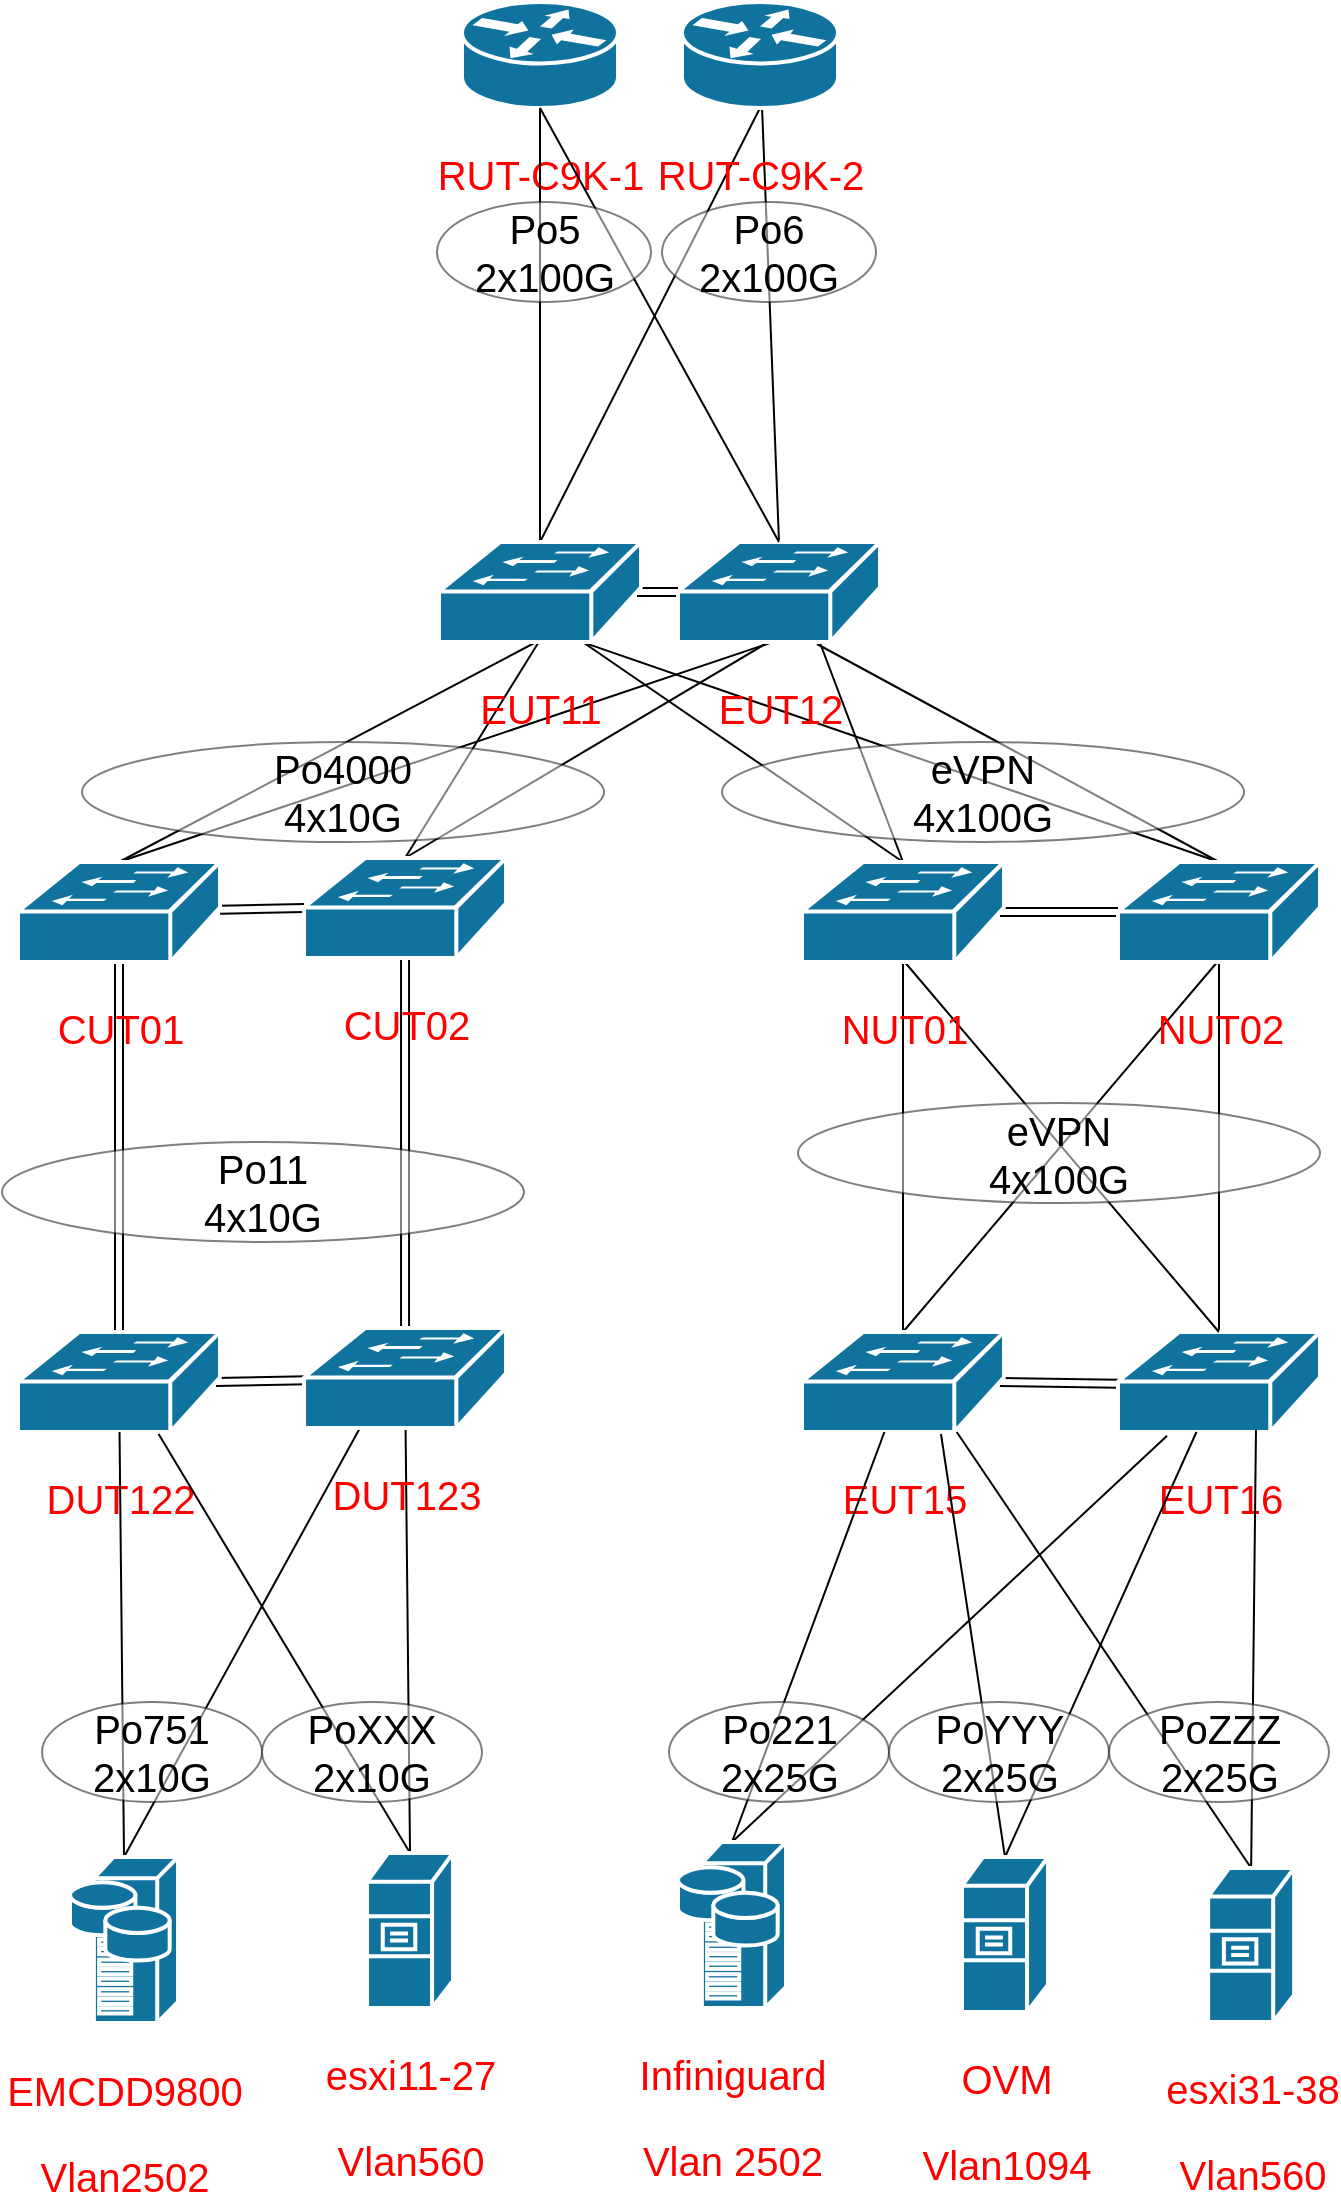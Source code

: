 <mxfile version="20.8.8" type="github">
  <diagram id="6a731a19-8d31-9384-78a2-239565b7b9f0" name="Page-1">
    <mxGraphModel dx="1695" dy="2149" grid="1" gridSize="10" guides="1" tooltips="1" connect="1" arrows="1" fold="1" page="1" pageScale="1" pageWidth="827" pageHeight="1169" background="none" math="0" shadow="0">
      <root>
        <mxCell id="0" />
        <mxCell id="1" parent="0" />
        <mxCell id="-csYpBsCqHvFZOswOHY8-2287" style="edgeStyle=none;shape=link;rounded=0;orthogonalLoop=1;jettySize=auto;html=1;entryX=0.078;entryY=0.52;entryDx=0;entryDy=0;entryPerimeter=0;fontSize=20;endArrow=none;endFill=0;exitX=0.98;exitY=0.5;exitDx=0;exitDy=0;exitPerimeter=0;fontColor=#FF0000;" parent="1" source="-csYpBsCqHvFZOswOHY8-2257" target="-csYpBsCqHvFZOswOHY8-2261" edge="1">
          <mxGeometry relative="1" as="geometry">
            <mxPoint x="230" y="-472" as="sourcePoint" />
          </mxGeometry>
        </mxCell>
        <mxCell id="-csYpBsCqHvFZOswOHY8-2292" style="edgeStyle=none;rounded=0;orthogonalLoop=1;jettySize=auto;html=1;exitX=0.5;exitY=0;exitDx=0;exitDy=0;exitPerimeter=0;fontSize=20;endArrow=none;endFill=0;shape=link;entryX=0.5;entryY=0.98;entryDx=0;entryDy=0;entryPerimeter=0;fontColor=#FF0000;" parent="1" source="-csYpBsCqHvFZOswOHY8-2257" target="-csYpBsCqHvFZOswOHY8-2271" edge="1">
          <mxGeometry relative="1" as="geometry">
            <mxPoint x="148.333" y="-670" as="targetPoint" />
          </mxGeometry>
        </mxCell>
        <mxCell id="-csYpBsCqHvFZOswOHY8-2257" value="&lt;font style=&quot;font-size: 20px;&quot;&gt;DUT122&lt;/font&gt;" style="shape=mxgraph.cisco.switches.workgroup_switch;html=1;dashed=0;fillColor=#10739E;strokeColor=#ffffff;strokeWidth=2;verticalLabelPosition=bottom;verticalAlign=top;fontFamily=Helvetica;fontSize=36;fontColor=#FF0000;" parent="1" vertex="1">
          <mxGeometry x="98" y="-495" width="101" height="50" as="geometry" />
        </mxCell>
        <mxCell id="-csYpBsCqHvFZOswOHY8-2258" value="&lt;font style=&quot;font-size: 20px;&quot;&gt;RUT-C9K-1&lt;/font&gt;" style="shape=mxgraph.cisco.routers.router;html=1;dashed=0;fillColor=#10739E;strokeColor=#ffffff;strokeWidth=2;verticalLabelPosition=bottom;verticalAlign=top;fontFamily=Helvetica;fontSize=36;fontColor=#FF0000;" parent="1" vertex="1">
          <mxGeometry x="320" y="-1160" width="78" height="53" as="geometry" />
        </mxCell>
        <mxCell id="-csYpBsCqHvFZOswOHY8-2295" style="edgeStyle=none;rounded=0;orthogonalLoop=1;jettySize=auto;html=1;exitX=0.5;exitY=0;exitDx=0;exitDy=0;exitPerimeter=0;fontSize=20;endArrow=none;endFill=0;fontColor=#FF0000;" parent="1" source="-csYpBsCqHvFZOswOHY8-2259" target="-csYpBsCqHvFZOswOHY8-2261" edge="1">
          <mxGeometry relative="1" as="geometry" />
        </mxCell>
        <mxCell id="-csYpBsCqHvFZOswOHY8-2297" style="edgeStyle=none;rounded=0;orthogonalLoop=1;jettySize=auto;html=1;exitX=0.5;exitY=0;exitDx=0;exitDy=0;exitPerimeter=0;entryX=0.696;entryY=1.02;entryDx=0;entryDy=0;entryPerimeter=0;fontSize=20;endArrow=none;endFill=0;fontColor=#FF0000;" parent="1" source="-csYpBsCqHvFZOswOHY8-2259" target="-csYpBsCqHvFZOswOHY8-2257" edge="1">
          <mxGeometry relative="1" as="geometry" />
        </mxCell>
        <mxCell id="-csYpBsCqHvFZOswOHY8-2259" value="&lt;font style=&quot;font-size: 20px;&quot;&gt;esxi11-27&lt;br&gt;Vlan560&lt;br&gt;&lt;/font&gt;" style="shape=mxgraph.cisco.servers.file_server;html=1;dashed=0;fillColor=#10739E;strokeColor=#ffffff;strokeWidth=2;verticalLabelPosition=bottom;verticalAlign=top;fontFamily=Helvetica;fontSize=36;fontColor=#FF0000;" parent="1" vertex="1">
          <mxGeometry x="272.52" y="-234.5" width="43" height="77.5" as="geometry" />
        </mxCell>
        <mxCell id="-csYpBsCqHvFZOswOHY8-2294" style="edgeStyle=none;rounded=0;orthogonalLoop=1;jettySize=auto;html=1;exitX=0.5;exitY=0;exitDx=0;exitDy=0;exitPerimeter=0;fontSize=20;endArrow=none;endFill=0;fontColor=#FF0000;" parent="1" source="-csYpBsCqHvFZOswOHY8-2260" target="-csYpBsCqHvFZOswOHY8-2257" edge="1">
          <mxGeometry relative="1" as="geometry" />
        </mxCell>
        <mxCell id="-csYpBsCqHvFZOswOHY8-2296" style="edgeStyle=none;rounded=0;orthogonalLoop=1;jettySize=auto;html=1;exitX=0.5;exitY=0;exitDx=0;exitDy=0;exitPerimeter=0;entryX=0.276;entryY=1.003;entryDx=0;entryDy=0;entryPerimeter=0;fontSize=20;endArrow=none;endFill=0;fontColor=#FF0000;" parent="1" source="-csYpBsCqHvFZOswOHY8-2260" target="-csYpBsCqHvFZOswOHY8-2261" edge="1">
          <mxGeometry relative="1" as="geometry" />
        </mxCell>
        <mxCell id="-csYpBsCqHvFZOswOHY8-2260" value="&lt;font style=&quot;font-size: 20px;&quot;&gt;EMCDD9800&lt;br&gt;Vlan2502&lt;br&gt;&lt;/font&gt;" style="shape=mxgraph.cisco.servers.storage_server;html=1;dashed=0;fillColor=#10739E;strokeColor=#ffffff;strokeWidth=2;verticalLabelPosition=bottom;verticalAlign=top;fontFamily=Helvetica;fontSize=36;fontColor=#FF0000;" parent="1" vertex="1">
          <mxGeometry x="124" y="-232.5" width="54" height="83" as="geometry" />
        </mxCell>
        <mxCell id="-csYpBsCqHvFZOswOHY8-2293" style="edgeStyle=none;shape=link;rounded=0;orthogonalLoop=1;jettySize=auto;html=1;exitX=0.5;exitY=0;exitDx=0;exitDy=0;exitPerimeter=0;fontSize=20;endArrow=none;endFill=0;fontColor=#FF0000;" parent="1" source="-csYpBsCqHvFZOswOHY8-2261" target="-csYpBsCqHvFZOswOHY8-2272" edge="1">
          <mxGeometry relative="1" as="geometry" />
        </mxCell>
        <mxCell id="-csYpBsCqHvFZOswOHY8-2261" value="&lt;span style=&quot;font-size: 20px;&quot;&gt;DUT123&lt;/span&gt;" style="shape=mxgraph.cisco.switches.workgroup_switch;html=1;dashed=0;fillColor=#10739E;strokeColor=#ffffff;strokeWidth=2;verticalLabelPosition=bottom;verticalAlign=top;fontFamily=Helvetica;fontSize=36;fontColor=#FF0000;" parent="1" vertex="1">
          <mxGeometry x="241.02" y="-497" width="101" height="50" as="geometry" />
        </mxCell>
        <mxCell id="-csYpBsCqHvFZOswOHY8-2286" style="edgeStyle=none;shape=link;rounded=0;orthogonalLoop=1;jettySize=auto;html=1;exitX=0.98;exitY=0.5;exitDx=0;exitDy=0;exitPerimeter=0;entryX=0.086;entryY=0.52;entryDx=0;entryDy=0;entryPerimeter=0;fontSize=20;endArrow=none;endFill=0;fontColor=#FF0000;" parent="1" source="-csYpBsCqHvFZOswOHY8-2263" target="-csYpBsCqHvFZOswOHY8-2264" edge="1">
          <mxGeometry relative="1" as="geometry" />
        </mxCell>
        <mxCell id="-csYpBsCqHvFZOswOHY8-2303" style="edgeStyle=none;rounded=0;orthogonalLoop=1;jettySize=auto;html=1;exitX=0.5;exitY=0;exitDx=0;exitDy=0;exitPerimeter=0;entryX=0.5;entryY=0.98;entryDx=0;entryDy=0;entryPerimeter=0;fontSize=20;endArrow=none;endFill=0;fontColor=#FF0000;" parent="1" source="-csYpBsCqHvFZOswOHY8-2263" target="-csYpBsCqHvFZOswOHY8-2268" edge="1">
          <mxGeometry relative="1" as="geometry" />
        </mxCell>
        <mxCell id="-csYpBsCqHvFZOswOHY8-2304" style="edgeStyle=none;rounded=0;orthogonalLoop=1;jettySize=auto;html=1;exitX=0.5;exitY=0;exitDx=0;exitDy=0;exitPerimeter=0;entryX=0.5;entryY=0.98;entryDx=0;entryDy=0;entryPerimeter=0;fontSize=20;endArrow=none;endFill=0;fontColor=#FF0000;" parent="1" source="-csYpBsCqHvFZOswOHY8-2263" target="-csYpBsCqHvFZOswOHY8-2267" edge="1">
          <mxGeometry relative="1" as="geometry" />
        </mxCell>
        <mxCell id="-csYpBsCqHvFZOswOHY8-2263" value="&lt;font style=&quot;font-size: 20px;&quot;&gt;EUT15&lt;/font&gt;" style="shape=mxgraph.cisco.switches.workgroup_switch;html=1;dashed=0;fillColor=#10739E;strokeColor=#ffffff;strokeWidth=2;verticalLabelPosition=bottom;verticalAlign=top;fontFamily=Helvetica;fontSize=36;fontColor=#FF0000;" parent="1" vertex="1">
          <mxGeometry x="490" y="-495" width="101" height="50" as="geometry" />
        </mxCell>
        <mxCell id="-csYpBsCqHvFZOswOHY8-2306" style="edgeStyle=none;rounded=0;orthogonalLoop=1;jettySize=auto;html=1;exitX=0.5;exitY=0;exitDx=0;exitDy=0;exitPerimeter=0;fontSize=20;endArrow=none;endFill=0;fontColor=#FF0000;" parent="1" source="-csYpBsCqHvFZOswOHY8-2264" target="-csYpBsCqHvFZOswOHY8-2268" edge="1">
          <mxGeometry relative="1" as="geometry" />
        </mxCell>
        <mxCell id="-csYpBsCqHvFZOswOHY8-2264" value="&lt;span style=&quot;font-size: 20px;&quot;&gt;EUT16&lt;/span&gt;" style="shape=mxgraph.cisco.switches.workgroup_switch;html=1;dashed=0;fillColor=#10739E;strokeColor=#ffffff;strokeWidth=2;verticalLabelPosition=bottom;verticalAlign=top;fontFamily=Helvetica;fontSize=36;fontColor=#FF0000;" parent="1" vertex="1">
          <mxGeometry x="648" y="-495" width="101" height="50" as="geometry" />
        </mxCell>
        <mxCell id="-csYpBsCqHvFZOswOHY8-2307" style="edgeStyle=none;rounded=0;orthogonalLoop=1;jettySize=auto;html=1;exitX=0.5;exitY=0;exitDx=0;exitDy=0;exitPerimeter=0;fontSize=20;endArrow=none;endFill=0;fontColor=#FF0000;" parent="1" source="-csYpBsCqHvFZOswOHY8-2265" target="-csYpBsCqHvFZOswOHY8-2263" edge="1">
          <mxGeometry relative="1" as="geometry" />
        </mxCell>
        <mxCell id="-csYpBsCqHvFZOswOHY8-2308" style="edgeStyle=none;rounded=0;orthogonalLoop=1;jettySize=auto;html=1;exitX=0.5;exitY=0;exitDx=0;exitDy=0;exitPerimeter=0;entryX=0.243;entryY=1.037;entryDx=0;entryDy=0;entryPerimeter=0;fontSize=20;endArrow=none;endFill=0;fontColor=#FF0000;" parent="1" source="-csYpBsCqHvFZOswOHY8-2265" target="-csYpBsCqHvFZOswOHY8-2264" edge="1">
          <mxGeometry relative="1" as="geometry" />
        </mxCell>
        <mxCell id="-csYpBsCqHvFZOswOHY8-2265" value="&lt;font style=&quot;font-size: 20px;&quot;&gt;Infiniguard&lt;br&gt;Vlan 2502&lt;br&gt;&lt;/font&gt;" style="shape=mxgraph.cisco.servers.storage_server;html=1;dashed=0;fillColor=#10739E;strokeColor=#ffffff;strokeWidth=2;verticalLabelPosition=bottom;verticalAlign=top;fontFamily=Helvetica;fontSize=36;fontColor=#FF0000;" parent="1" vertex="1">
          <mxGeometry x="428" y="-240" width="54" height="83" as="geometry" />
        </mxCell>
        <mxCell id="-csYpBsCqHvFZOswOHY8-2309" style="edgeStyle=none;rounded=0;orthogonalLoop=1;jettySize=auto;html=1;entryX=0.688;entryY=1.02;entryDx=0;entryDy=0;entryPerimeter=0;fontSize=20;endArrow=none;endFill=0;exitX=0.5;exitY=0;exitDx=0;exitDy=0;exitPerimeter=0;fontColor=#FF0000;" parent="1" source="-csYpBsCqHvFZOswOHY8-2266" target="-csYpBsCqHvFZOswOHY8-2263" edge="1">
          <mxGeometry relative="1" as="geometry">
            <mxPoint x="702" y="-372" as="sourcePoint" />
          </mxGeometry>
        </mxCell>
        <mxCell id="-csYpBsCqHvFZOswOHY8-2310" style="edgeStyle=none;rounded=0;orthogonalLoop=1;jettySize=auto;html=1;exitX=0.5;exitY=0;exitDx=0;exitDy=0;exitPerimeter=0;fontSize=20;endArrow=none;endFill=0;fontColor=#FF0000;" parent="1" source="-csYpBsCqHvFZOswOHY8-2266" target="-csYpBsCqHvFZOswOHY8-2264" edge="1">
          <mxGeometry relative="1" as="geometry" />
        </mxCell>
        <mxCell id="-csYpBsCqHvFZOswOHY8-2266" value="&lt;span style=&quot;font-size: 20px;&quot;&gt;OVM&lt;br&gt;Vlan1094&lt;br&gt;&lt;/span&gt;" style="shape=mxgraph.cisco.servers.file_server;html=1;dashed=0;fillColor=#10739E;strokeColor=#ffffff;strokeWidth=2;verticalLabelPosition=bottom;verticalAlign=top;fontFamily=Helvetica;fontSize=36;fontColor=#FF0000;" parent="1" vertex="1">
          <mxGeometry x="570" y="-232.5" width="43" height="77.5" as="geometry" />
        </mxCell>
        <mxCell id="-csYpBsCqHvFZOswOHY8-2285" style="edgeStyle=none;shape=link;rounded=0;orthogonalLoop=1;jettySize=auto;html=1;exitX=0.98;exitY=0.5;exitDx=0;exitDy=0;exitPerimeter=0;entryX=0;entryY=0.5;entryDx=0;entryDy=0;entryPerimeter=0;fontSize=20;endArrow=none;endFill=0;fontColor=#FF0000;" parent="1" source="-csYpBsCqHvFZOswOHY8-2267" target="-csYpBsCqHvFZOswOHY8-2268" edge="1">
          <mxGeometry relative="1" as="geometry" />
        </mxCell>
        <mxCell id="-csYpBsCqHvFZOswOHY8-2299" style="edgeStyle=none;rounded=0;orthogonalLoop=1;jettySize=auto;html=1;exitX=0.5;exitY=0;exitDx=0;exitDy=0;exitPerimeter=0;entryX=0.713;entryY=1.003;entryDx=0;entryDy=0;entryPerimeter=0;fontSize=20;endArrow=none;endFill=0;fontColor=#FF0000;" parent="1" source="-csYpBsCqHvFZOswOHY8-2267" target="-csYpBsCqHvFZOswOHY8-2273" edge="1">
          <mxGeometry relative="1" as="geometry" />
        </mxCell>
        <mxCell id="-csYpBsCqHvFZOswOHY8-2301" style="edgeStyle=none;rounded=0;orthogonalLoop=1;jettySize=auto;html=1;exitX=0.5;exitY=0;exitDx=0;exitDy=0;exitPerimeter=0;entryX=0.705;entryY=1.02;entryDx=0;entryDy=0;entryPerimeter=0;fontSize=20;endArrow=none;endFill=0;fontColor=#FF0000;" parent="1" source="-csYpBsCqHvFZOswOHY8-2267" target="-csYpBsCqHvFZOswOHY8-2274" edge="1">
          <mxGeometry relative="1" as="geometry" />
        </mxCell>
        <mxCell id="-csYpBsCqHvFZOswOHY8-2305" style="edgeStyle=none;rounded=0;orthogonalLoop=1;jettySize=auto;html=1;exitX=0.5;exitY=0.98;exitDx=0;exitDy=0;exitPerimeter=0;entryX=0.5;entryY=0;entryDx=0;entryDy=0;entryPerimeter=0;fontSize=20;endArrow=none;endFill=0;fontColor=#FF0000;" parent="1" source="-csYpBsCqHvFZOswOHY8-2267" target="-csYpBsCqHvFZOswOHY8-2264" edge="1">
          <mxGeometry relative="1" as="geometry" />
        </mxCell>
        <mxCell id="-csYpBsCqHvFZOswOHY8-2267" value="&lt;span style=&quot;font-size: 20px;&quot;&gt;NUT01&lt;/span&gt;" style="shape=mxgraph.cisco.switches.workgroup_switch;html=1;dashed=0;fillColor=#10739E;strokeColor=#ffffff;strokeWidth=2;verticalLabelPosition=bottom;verticalAlign=top;fontFamily=Helvetica;fontSize=36;fontColor=#FF0000;" parent="1" vertex="1">
          <mxGeometry x="490" y="-730" width="101" height="50" as="geometry" />
        </mxCell>
        <mxCell id="-csYpBsCqHvFZOswOHY8-2300" style="edgeStyle=none;rounded=0;orthogonalLoop=1;jettySize=auto;html=1;exitX=0.5;exitY=0;exitDx=0;exitDy=0;exitPerimeter=0;fontSize=20;endArrow=none;endFill=0;entryX=0.724;entryY=1.011;entryDx=0;entryDy=0;entryPerimeter=0;fontColor=#FF0000;" parent="1" source="-csYpBsCqHvFZOswOHY8-2268" target="-csYpBsCqHvFZOswOHY8-2273" edge="1">
          <mxGeometry relative="1" as="geometry">
            <mxPoint x="390" y="-800" as="targetPoint" />
          </mxGeometry>
        </mxCell>
        <mxCell id="-csYpBsCqHvFZOswOHY8-2302" style="edgeStyle=none;rounded=0;orthogonalLoop=1;jettySize=auto;html=1;exitX=0.5;exitY=0;exitDx=0;exitDy=0;exitPerimeter=0;entryX=0.688;entryY=1.02;entryDx=0;entryDy=0;entryPerimeter=0;fontSize=20;endArrow=none;endFill=0;fontColor=#FF0000;" parent="1" source="-csYpBsCqHvFZOswOHY8-2268" target="-csYpBsCqHvFZOswOHY8-2274" edge="1">
          <mxGeometry relative="1" as="geometry" />
        </mxCell>
        <mxCell id="-csYpBsCqHvFZOswOHY8-2268" value="&lt;span style=&quot;font-size: 20px;&quot;&gt;NUT02&lt;/span&gt;" style="shape=mxgraph.cisco.switches.workgroup_switch;html=1;dashed=0;fillColor=#10739E;strokeColor=#ffffff;strokeWidth=2;verticalLabelPosition=bottom;verticalAlign=top;fontFamily=Helvetica;fontSize=36;fontColor=#FF0000;" parent="1" vertex="1">
          <mxGeometry x="648" y="-730" width="101" height="50" as="geometry" />
        </mxCell>
        <mxCell id="-csYpBsCqHvFZOswOHY8-2284" style="edgeStyle=none;shape=link;rounded=0;orthogonalLoop=1;jettySize=auto;html=1;entryX=0;entryY=0.5;entryDx=0;entryDy=0;entryPerimeter=0;fontSize=20;endArrow=none;endFill=0;fontColor=#FF0000;" parent="1" source="-csYpBsCqHvFZOswOHY8-2271" target="-csYpBsCqHvFZOswOHY8-2272" edge="1">
          <mxGeometry relative="1" as="geometry">
            <mxPoint x="230.0" y="-707" as="sourcePoint" />
          </mxGeometry>
        </mxCell>
        <mxCell id="-csYpBsCqHvFZOswOHY8-2288" style="edgeStyle=none;rounded=0;orthogonalLoop=1;jettySize=auto;html=1;exitX=0.5;exitY=0;exitDx=0;exitDy=0;exitPerimeter=0;fontSize=20;endArrow=none;endFill=0;entryX=0.5;entryY=0.98;entryDx=0;entryDy=0;entryPerimeter=0;fontColor=#FF0000;" parent="1" source="-csYpBsCqHvFZOswOHY8-2271" target="-csYpBsCqHvFZOswOHY8-2273" edge="1">
          <mxGeometry relative="1" as="geometry">
            <mxPoint x="318" y="-803" as="targetPoint" />
          </mxGeometry>
        </mxCell>
        <mxCell id="-csYpBsCqHvFZOswOHY8-2290" style="edgeStyle=none;rounded=0;orthogonalLoop=1;jettySize=auto;html=1;exitX=0.5;exitY=0;exitDx=0;exitDy=0;exitPerimeter=0;entryX=0.5;entryY=0.98;entryDx=0;entryDy=0;entryPerimeter=0;fontSize=20;endArrow=none;endFill=0;fontColor=#FF0000;" parent="1" source="-csYpBsCqHvFZOswOHY8-2271" target="-csYpBsCqHvFZOswOHY8-2274" edge="1">
          <mxGeometry relative="1" as="geometry" />
        </mxCell>
        <mxCell id="-csYpBsCqHvFZOswOHY8-2271" value="&lt;font style=&quot;font-size: 20px;&quot;&gt;CUT01&lt;/font&gt;" style="shape=mxgraph.cisco.switches.workgroup_switch;html=1;dashed=0;fillColor=#10739E;strokeColor=#ffffff;strokeWidth=2;verticalLabelPosition=bottom;verticalAlign=top;fontFamily=Helvetica;fontSize=36;fontColor=#FF0000;" parent="1" vertex="1">
          <mxGeometry x="98" y="-730" width="101" height="50" as="geometry" />
        </mxCell>
        <mxCell id="-csYpBsCqHvFZOswOHY8-2289" style="edgeStyle=none;rounded=0;orthogonalLoop=1;jettySize=auto;html=1;exitX=0.5;exitY=0;exitDx=0;exitDy=0;exitPerimeter=0;entryX=0.5;entryY=0.98;entryDx=0;entryDy=0;entryPerimeter=0;fontSize=20;endArrow=none;endFill=0;fontColor=#FF0000;" parent="1" source="-csYpBsCqHvFZOswOHY8-2272" target="-csYpBsCqHvFZOswOHY8-2273" edge="1">
          <mxGeometry relative="1" as="geometry" />
        </mxCell>
        <mxCell id="-csYpBsCqHvFZOswOHY8-2291" style="edgeStyle=none;rounded=0;orthogonalLoop=1;jettySize=auto;html=1;exitX=0.5;exitY=0;exitDx=0;exitDy=0;exitPerimeter=0;entryX=0.432;entryY=1.02;entryDx=0;entryDy=0;entryPerimeter=0;fontSize=20;endArrow=none;endFill=0;fontColor=#FF0000;" parent="1" source="-csYpBsCqHvFZOswOHY8-2272" target="-csYpBsCqHvFZOswOHY8-2274" edge="1">
          <mxGeometry relative="1" as="geometry" />
        </mxCell>
        <mxCell id="-csYpBsCqHvFZOswOHY8-2272" value="&lt;span style=&quot;font-size: 20px;&quot;&gt;CUT02&lt;/span&gt;" style="shape=mxgraph.cisco.switches.workgroup_switch;html=1;dashed=0;fillColor=#10739E;strokeColor=#ffffff;strokeWidth=2;verticalLabelPosition=bottom;verticalAlign=top;fontFamily=Helvetica;fontSize=36;fontColor=#FF0000;" parent="1" vertex="1">
          <mxGeometry x="241.02" y="-732" width="101" height="50" as="geometry" />
        </mxCell>
        <mxCell id="-csYpBsCqHvFZOswOHY8-2276" style="edgeStyle=orthogonalEdgeStyle;rounded=0;orthogonalLoop=1;jettySize=auto;html=1;exitX=0.5;exitY=0;exitDx=0;exitDy=0;exitPerimeter=0;fontSize=20;endArrow=none;endFill=0;fontColor=#FF0000;" parent="1" source="-csYpBsCqHvFZOswOHY8-2273" target="-csYpBsCqHvFZOswOHY8-2258" edge="1">
          <mxGeometry relative="1" as="geometry" />
        </mxCell>
        <mxCell id="-csYpBsCqHvFZOswOHY8-2277" style="rounded=0;orthogonalLoop=1;jettySize=auto;html=1;exitX=0.5;exitY=0;exitDx=0;exitDy=0;exitPerimeter=0;entryX=0.5;entryY=1;entryDx=0;entryDy=0;entryPerimeter=0;fontSize=20;endArrow=none;endFill=0;fontColor=#FF0000;" parent="1" source="-csYpBsCqHvFZOswOHY8-2273" target="-csYpBsCqHvFZOswOHY8-2275" edge="1">
          <mxGeometry relative="1" as="geometry" />
        </mxCell>
        <mxCell id="-csYpBsCqHvFZOswOHY8-2283" style="edgeStyle=none;rounded=0;orthogonalLoop=1;jettySize=auto;html=1;exitX=0.98;exitY=0.5;exitDx=0;exitDy=0;exitPerimeter=0;entryX=0;entryY=0.5;entryDx=0;entryDy=0;entryPerimeter=0;fontSize=20;endArrow=none;endFill=0;shape=link;fontColor=#FF0000;" parent="1" source="-csYpBsCqHvFZOswOHY8-2273" target="-csYpBsCqHvFZOswOHY8-2274" edge="1">
          <mxGeometry relative="1" as="geometry" />
        </mxCell>
        <mxCell id="-csYpBsCqHvFZOswOHY8-2273" value="&lt;span style=&quot;font-size: 20px;&quot;&gt;EUT11&lt;/span&gt;" style="shape=mxgraph.cisco.switches.workgroup_switch;html=1;dashed=0;fillColor=#10739E;strokeColor=#ffffff;strokeWidth=2;verticalLabelPosition=bottom;verticalAlign=top;fontFamily=Helvetica;fontSize=36;fontColor=#FF0000;" parent="1" vertex="1">
          <mxGeometry x="308.5" y="-890" width="101" height="50" as="geometry" />
        </mxCell>
        <mxCell id="-csYpBsCqHvFZOswOHY8-2280" style="edgeStyle=none;rounded=0;orthogonalLoop=1;jettySize=auto;html=1;exitX=0.5;exitY=0;exitDx=0;exitDy=0;exitPerimeter=0;fontSize=20;endArrow=none;endFill=0;fontColor=#FF0000;" parent="1" source="-csYpBsCqHvFZOswOHY8-2274" target="-csYpBsCqHvFZOswOHY8-2275" edge="1">
          <mxGeometry relative="1" as="geometry" />
        </mxCell>
        <mxCell id="-csYpBsCqHvFZOswOHY8-2274" value="&lt;span style=&quot;font-size: 20px;&quot;&gt;EUT12&lt;/span&gt;" style="shape=mxgraph.cisco.switches.workgroup_switch;html=1;dashed=0;fillColor=#10739E;strokeColor=#ffffff;strokeWidth=2;verticalLabelPosition=bottom;verticalAlign=top;fontFamily=Helvetica;fontSize=36;fontColor=#FF0000;" parent="1" vertex="1">
          <mxGeometry x="428" y="-890" width="101" height="50" as="geometry" />
        </mxCell>
        <mxCell id="-csYpBsCqHvFZOswOHY8-2275" value="&lt;font style=&quot;font-size: 20px;&quot;&gt;RUT-C9K-2&lt;/font&gt;" style="shape=mxgraph.cisco.routers.router;html=1;dashed=0;fillColor=#10739E;strokeColor=#ffffff;strokeWidth=2;verticalLabelPosition=bottom;verticalAlign=top;fontFamily=Helvetica;fontSize=36;fontColor=#FF0000;" parent="1" vertex="1">
          <mxGeometry x="430" y="-1160" width="78" height="53" as="geometry" />
        </mxCell>
        <mxCell id="-csYpBsCqHvFZOswOHY8-2312" value="Po11&lt;br&gt;4x10G" style="ellipse;whiteSpace=wrap;html=1;fontSize=20;opacity=50;fontColor=#000000;" parent="1" vertex="1">
          <mxGeometry x="90" y="-590" width="261" height="50" as="geometry" />
        </mxCell>
        <mxCell id="-csYpBsCqHvFZOswOHY8-2313" value="Po751&lt;br&gt;2x10G" style="ellipse;whiteSpace=wrap;html=1;fontSize=20;opacity=50;fontColor=#000000;" parent="1" vertex="1">
          <mxGeometry x="110" y="-310" width="110" height="50" as="geometry" />
        </mxCell>
        <mxCell id="-csYpBsCqHvFZOswOHY8-2314" value="PoXXX&lt;br&gt;2x10G" style="ellipse;whiteSpace=wrap;html=1;fontSize=20;opacity=50;fontColor=#000000;" parent="1" vertex="1">
          <mxGeometry x="220" y="-310" width="110" height="50" as="geometry" />
        </mxCell>
        <mxCell id="-csYpBsCqHvFZOswOHY8-2315" value="Po4000&lt;br&gt;4x10G" style="ellipse;whiteSpace=wrap;html=1;fontSize=20;opacity=50;fontColor=#000000;" parent="1" vertex="1">
          <mxGeometry x="130" y="-790" width="261" height="50" as="geometry" />
        </mxCell>
        <mxCell id="-csYpBsCqHvFZOswOHY8-2317" value="" style="edgeStyle=none;rounded=0;orthogonalLoop=1;jettySize=auto;html=1;exitX=0.5;exitY=0;exitDx=0;exitDy=0;exitPerimeter=0;fontSize=20;endArrow=none;endFill=0;entryX=0.5;entryY=1;entryDx=0;entryDy=0;entryPerimeter=0;fontColor=#FF0000;" parent="1" source="-csYpBsCqHvFZOswOHY8-2274" target="-csYpBsCqHvFZOswOHY8-2258" edge="1">
          <mxGeometry relative="1" as="geometry">
            <mxPoint x="478.5" y="-890" as="sourcePoint" />
            <mxPoint x="370" y="-1060" as="targetPoint" />
          </mxGeometry>
        </mxCell>
        <mxCell id="-csYpBsCqHvFZOswOHY8-2316" value="Po5&lt;br&gt;2x100G" style="ellipse;whiteSpace=wrap;html=1;fontSize=20;opacity=50;fontColor=#000000;" parent="1" vertex="1">
          <mxGeometry x="307.5" y="-1060" width="107" height="50" as="geometry" />
        </mxCell>
        <mxCell id="-csYpBsCqHvFZOswOHY8-2319" value="Po6&lt;br&gt;2x100G" style="ellipse;whiteSpace=wrap;html=1;fontSize=20;opacity=50;fontColor=#000000;" parent="1" vertex="1">
          <mxGeometry x="420" y="-1060" width="107" height="50" as="geometry" />
        </mxCell>
        <mxCell id="-csYpBsCqHvFZOswOHY8-2320" value="eVPN&lt;br&gt;4x100G" style="ellipse;whiteSpace=wrap;html=1;fontSize=20;opacity=50;fontColor=#000000;" parent="1" vertex="1">
          <mxGeometry x="450" y="-790" width="261" height="50" as="geometry" />
        </mxCell>
        <mxCell id="-csYpBsCqHvFZOswOHY8-2321" value="eVPN&lt;br&gt;4x100G" style="ellipse;whiteSpace=wrap;html=1;fontSize=20;opacity=50;fontColor=#000000;" parent="1" vertex="1">
          <mxGeometry x="488" y="-609.5" width="261" height="50" as="geometry" />
        </mxCell>
        <mxCell id="-csYpBsCqHvFZOswOHY8-2325" value="Po221&lt;br&gt;2x25G" style="ellipse;whiteSpace=wrap;html=1;fontSize=20;opacity=50;fontColor=#000000;" parent="1" vertex="1">
          <mxGeometry x="423.5" y="-310.06" width="110" height="50" as="geometry" />
        </mxCell>
        <mxCell id="-csYpBsCqHvFZOswOHY8-2326" value="PoYYY&lt;br style=&quot;border-color: var(--border-color);&quot;&gt;2x25G" style="ellipse;whiteSpace=wrap;html=1;fontSize=20;opacity=50;fontColor=#000000;" parent="1" vertex="1">
          <mxGeometry x="533.5" y="-310" width="110" height="50" as="geometry" />
        </mxCell>
        <mxCell id="pjsT8adMN7AGEQguNGwk-2" style="rounded=0;orthogonalLoop=1;jettySize=auto;html=1;entryX=0.766;entryY=1;entryDx=0;entryDy=0;entryPerimeter=0;endArrow=none;endFill=0;startArrow=none;exitX=0.5;exitY=0;exitDx=0;exitDy=0;exitPerimeter=0;" edge="1" parent="1" source="pjsT8adMN7AGEQguNGwk-1" target="-csYpBsCqHvFZOswOHY8-2263">
          <mxGeometry relative="1" as="geometry">
            <mxPoint x="811.732" y="-234.498" as="sourcePoint" />
            <mxPoint x="550.94" y="-458.06" as="targetPoint" />
          </mxGeometry>
        </mxCell>
        <mxCell id="pjsT8adMN7AGEQguNGwk-3" style="edgeStyle=none;rounded=0;orthogonalLoop=1;jettySize=auto;html=1;exitX=0.5;exitY=0;exitDx=0;exitDy=0;exitPerimeter=0;endArrow=none;endFill=0;entryX=0.683;entryY=0.98;entryDx=0;entryDy=0;entryPerimeter=0;" edge="1" parent="1" source="pjsT8adMN7AGEQguNGwk-1" target="-csYpBsCqHvFZOswOHY8-2264">
          <mxGeometry relative="1" as="geometry">
            <mxPoint x="852" y="-250" as="targetPoint" />
          </mxGeometry>
        </mxCell>
        <mxCell id="pjsT8adMN7AGEQguNGwk-1" value="&lt;font style=&quot;font-size: 20px;&quot;&gt;esxi31-38&lt;br&gt;Vlan560&lt;br&gt;&lt;/font&gt;" style="shape=mxgraph.cisco.servers.file_server;html=1;dashed=0;fillColor=#10739E;strokeColor=#ffffff;strokeWidth=2;verticalLabelPosition=bottom;verticalAlign=top;fontFamily=Helvetica;fontSize=36;fontColor=#FF0000;" vertex="1" parent="1">
          <mxGeometry x="693.07" y="-227" width="43" height="77" as="geometry" />
        </mxCell>
        <mxCell id="pjsT8adMN7AGEQguNGwk-4" value="PoZZZ&lt;br style=&quot;border-color: var(--border-color);&quot;&gt;2x25G" style="ellipse;whiteSpace=wrap;html=1;fontSize=20;opacity=50;fontColor=#000000;" vertex="1" parent="1">
          <mxGeometry x="643.5" y="-310" width="110" height="50" as="geometry" />
        </mxCell>
      </root>
    </mxGraphModel>
  </diagram>
</mxfile>
